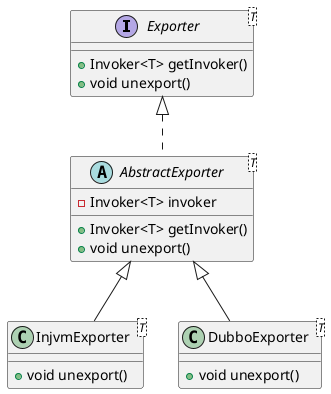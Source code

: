 @startuml

interface Exporter<T> {
    + Invoker<T> getInvoker()
    + void unexport()
}

abstract class AbstractExporter<T> implements Exporter {
    - Invoker<T> invoker
    + Invoker<T> getInvoker()
    + void unexport()
}

class InjvmExporter<T> extends AbstractExporter {
    + void unexport()
}

class DubboExporter<T> extends AbstractExporter {
    + void unexport()
}
@enduml